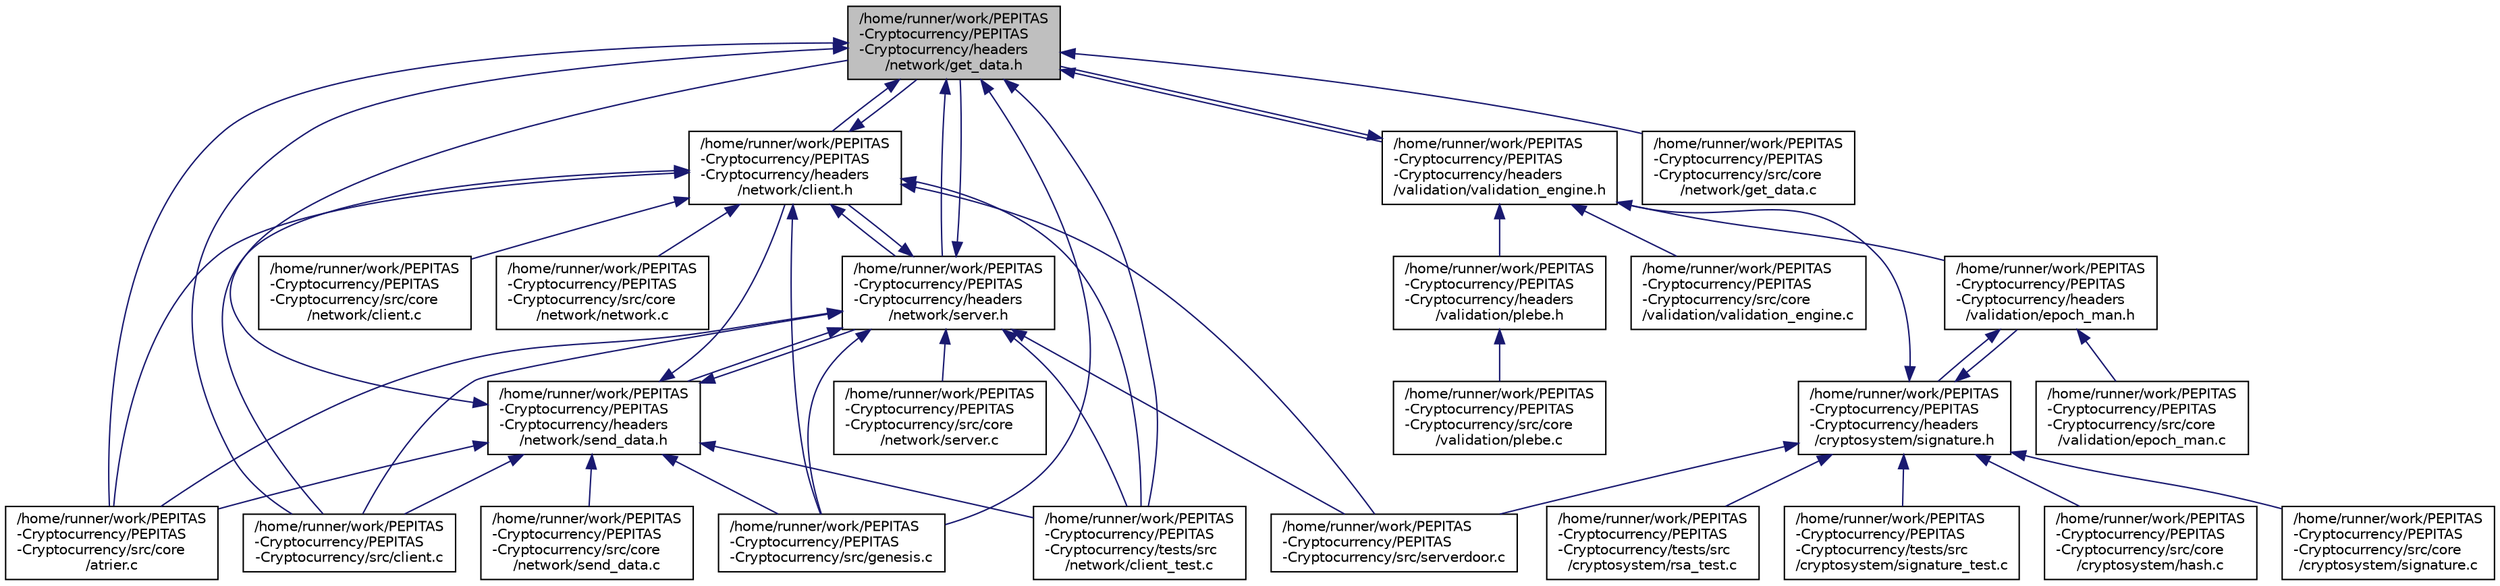 digraph "/home/runner/work/PEPITAS-Cryptocurrency/PEPITAS-Cryptocurrency/headers/network/get_data.h"
{
 // LATEX_PDF_SIZE
  edge [fontname="Helvetica",fontsize="10",labelfontname="Helvetica",labelfontsize="10"];
  node [fontname="Helvetica",fontsize="10",shape=record];
  Node1 [label="/home/runner/work/PEPITAS\l-Cryptocurrency/PEPITAS\l-Cryptocurrency/headers\l/network/get_data.h",height=0.2,width=0.4,color="black", fillcolor="grey75", style="filled", fontcolor="black",tooltip=" "];
  Node1 -> Node2 [dir="back",color="midnightblue",fontsize="10",style="solid",fontname="Helvetica"];
  Node2 [label="/home/runner/work/PEPITAS\l-Cryptocurrency/PEPITAS\l-Cryptocurrency/headers\l/network/client.h",height=0.2,width=0.4,color="black", fillcolor="white", style="filled",URL="$network_2client_8h.html",tooltip=" "];
  Node2 -> Node1 [dir="back",color="midnightblue",fontsize="10",style="solid",fontname="Helvetica"];
  Node2 -> Node3 [dir="back",color="midnightblue",fontsize="10",style="solid",fontname="Helvetica"];
  Node3 [label="/home/runner/work/PEPITAS\l-Cryptocurrency/PEPITAS\l-Cryptocurrency/headers\l/network/server.h",height=0.2,width=0.4,color="black", fillcolor="white", style="filled",URL="$server_8h.html",tooltip=" "];
  Node3 -> Node2 [dir="back",color="midnightblue",fontsize="10",style="solid",fontname="Helvetica"];
  Node3 -> Node1 [dir="back",color="midnightblue",fontsize="10",style="solid",fontname="Helvetica"];
  Node3 -> Node4 [dir="back",color="midnightblue",fontsize="10",style="solid",fontname="Helvetica"];
  Node4 [label="/home/runner/work/PEPITAS\l-Cryptocurrency/PEPITAS\l-Cryptocurrency/headers\l/network/send_data.h",height=0.2,width=0.4,color="black", fillcolor="white", style="filled",URL="$send__data_8h.html",tooltip=" "];
  Node4 -> Node2 [dir="back",color="midnightblue",fontsize="10",style="solid",fontname="Helvetica"];
  Node4 -> Node1 [dir="back",color="midnightblue",fontsize="10",style="solid",fontname="Helvetica"];
  Node4 -> Node3 [dir="back",color="midnightblue",fontsize="10",style="solid",fontname="Helvetica"];
  Node4 -> Node5 [dir="back",color="midnightblue",fontsize="10",style="solid",fontname="Helvetica"];
  Node5 [label="/home/runner/work/PEPITAS\l-Cryptocurrency/PEPITAS\l-Cryptocurrency/src/client.c",height=0.2,width=0.4,color="black", fillcolor="white", style="filled",URL="$client_8c.html",tooltip=" "];
  Node4 -> Node6 [dir="back",color="midnightblue",fontsize="10",style="solid",fontname="Helvetica"];
  Node6 [label="/home/runner/work/PEPITAS\l-Cryptocurrency/PEPITAS\l-Cryptocurrency/src/core\l/atrier.c",height=0.2,width=0.4,color="black", fillcolor="white", style="filled",URL="$atrier_8c.html",tooltip=" "];
  Node4 -> Node7 [dir="back",color="midnightblue",fontsize="10",style="solid",fontname="Helvetica"];
  Node7 [label="/home/runner/work/PEPITAS\l-Cryptocurrency/PEPITAS\l-Cryptocurrency/src/core\l/network/send_data.c",height=0.2,width=0.4,color="black", fillcolor="white", style="filled",URL="$send__data_8c.html",tooltip=" "];
  Node4 -> Node8 [dir="back",color="midnightblue",fontsize="10",style="solid",fontname="Helvetica"];
  Node8 [label="/home/runner/work/PEPITAS\l-Cryptocurrency/PEPITAS\l-Cryptocurrency/src/genesis.c",height=0.2,width=0.4,color="black", fillcolor="white", style="filled",URL="$genesis_8c.html",tooltip=" "];
  Node4 -> Node9 [dir="back",color="midnightblue",fontsize="10",style="solid",fontname="Helvetica"];
  Node9 [label="/home/runner/work/PEPITAS\l-Cryptocurrency/PEPITAS\l-Cryptocurrency/tests/src\l/network/client_test.c",height=0.2,width=0.4,color="black", fillcolor="white", style="filled",URL="$client__test_8c.html",tooltip=" "];
  Node3 -> Node5 [dir="back",color="midnightblue",fontsize="10",style="solid",fontname="Helvetica"];
  Node3 -> Node6 [dir="back",color="midnightblue",fontsize="10",style="solid",fontname="Helvetica"];
  Node3 -> Node10 [dir="back",color="midnightblue",fontsize="10",style="solid",fontname="Helvetica"];
  Node10 [label="/home/runner/work/PEPITAS\l-Cryptocurrency/PEPITAS\l-Cryptocurrency/src/core\l/network/server.c",height=0.2,width=0.4,color="black", fillcolor="white", style="filled",URL="$server_8c.html",tooltip=" "];
  Node3 -> Node8 [dir="back",color="midnightblue",fontsize="10",style="solid",fontname="Helvetica"];
  Node3 -> Node11 [dir="back",color="midnightblue",fontsize="10",style="solid",fontname="Helvetica"];
  Node11 [label="/home/runner/work/PEPITAS\l-Cryptocurrency/PEPITAS\l-Cryptocurrency/src/serverdoor.c",height=0.2,width=0.4,color="black", fillcolor="white", style="filled",URL="$serverdoor_8c.html",tooltip=" "];
  Node3 -> Node9 [dir="back",color="midnightblue",fontsize="10",style="solid",fontname="Helvetica"];
  Node2 -> Node5 [dir="back",color="midnightblue",fontsize="10",style="solid",fontname="Helvetica"];
  Node2 -> Node6 [dir="back",color="midnightblue",fontsize="10",style="solid",fontname="Helvetica"];
  Node2 -> Node12 [dir="back",color="midnightblue",fontsize="10",style="solid",fontname="Helvetica"];
  Node12 [label="/home/runner/work/PEPITAS\l-Cryptocurrency/PEPITAS\l-Cryptocurrency/src/core\l/network/client.c",height=0.2,width=0.4,color="black", fillcolor="white", style="filled",URL="$core_2network_2client_8c.html",tooltip=" "];
  Node2 -> Node13 [dir="back",color="midnightblue",fontsize="10",style="solid",fontname="Helvetica"];
  Node13 [label="/home/runner/work/PEPITAS\l-Cryptocurrency/PEPITAS\l-Cryptocurrency/src/core\l/network/network.c",height=0.2,width=0.4,color="black", fillcolor="white", style="filled",URL="$network_8c.html",tooltip=" "];
  Node2 -> Node8 [dir="back",color="midnightblue",fontsize="10",style="solid",fontname="Helvetica"];
  Node2 -> Node11 [dir="back",color="midnightblue",fontsize="10",style="solid",fontname="Helvetica"];
  Node2 -> Node9 [dir="back",color="midnightblue",fontsize="10",style="solid",fontname="Helvetica"];
  Node1 -> Node3 [dir="back",color="midnightblue",fontsize="10",style="solid",fontname="Helvetica"];
  Node1 -> Node14 [dir="back",color="midnightblue",fontsize="10",style="solid",fontname="Helvetica"];
  Node14 [label="/home/runner/work/PEPITAS\l-Cryptocurrency/PEPITAS\l-Cryptocurrency/headers\l/validation/validation_engine.h",height=0.2,width=0.4,color="black", fillcolor="white", style="filled",URL="$validation__engine_8h.html",tooltip=" "];
  Node14 -> Node1 [dir="back",color="midnightblue",fontsize="10",style="solid",fontname="Helvetica"];
  Node14 -> Node15 [dir="back",color="midnightblue",fontsize="10",style="solid",fontname="Helvetica"];
  Node15 [label="/home/runner/work/PEPITAS\l-Cryptocurrency/PEPITAS\l-Cryptocurrency/headers\l/validation/epoch_man.h",height=0.2,width=0.4,color="black", fillcolor="white", style="filled",URL="$epoch__man_8h.html",tooltip=" "];
  Node15 -> Node16 [dir="back",color="midnightblue",fontsize="10",style="solid",fontname="Helvetica"];
  Node16 [label="/home/runner/work/PEPITAS\l-Cryptocurrency/PEPITAS\l-Cryptocurrency/headers\l/cryptosystem/signature.h",height=0.2,width=0.4,color="black", fillcolor="white", style="filled",URL="$signature_8h.html",tooltip=" "];
  Node16 -> Node15 [dir="back",color="midnightblue",fontsize="10",style="solid",fontname="Helvetica"];
  Node16 -> Node14 [dir="back",color="midnightblue",fontsize="10",style="solid",fontname="Helvetica"];
  Node16 -> Node17 [dir="back",color="midnightblue",fontsize="10",style="solid",fontname="Helvetica"];
  Node17 [label="/home/runner/work/PEPITAS\l-Cryptocurrency/PEPITAS\l-Cryptocurrency/src/core\l/cryptosystem/hash.c",height=0.2,width=0.4,color="black", fillcolor="white", style="filled",URL="$hash_8c.html",tooltip=" "];
  Node16 -> Node18 [dir="back",color="midnightblue",fontsize="10",style="solid",fontname="Helvetica"];
  Node18 [label="/home/runner/work/PEPITAS\l-Cryptocurrency/PEPITAS\l-Cryptocurrency/src/core\l/cryptosystem/signature.c",height=0.2,width=0.4,color="black", fillcolor="white", style="filled",URL="$signature_8c.html",tooltip=" "];
  Node16 -> Node11 [dir="back",color="midnightblue",fontsize="10",style="solid",fontname="Helvetica"];
  Node16 -> Node19 [dir="back",color="midnightblue",fontsize="10",style="solid",fontname="Helvetica"];
  Node19 [label="/home/runner/work/PEPITAS\l-Cryptocurrency/PEPITAS\l-Cryptocurrency/tests/src\l/cryptosystem/rsa_test.c",height=0.2,width=0.4,color="black", fillcolor="white", style="filled",URL="$rsa__test_8c.html",tooltip=" "];
  Node16 -> Node20 [dir="back",color="midnightblue",fontsize="10",style="solid",fontname="Helvetica"];
  Node20 [label="/home/runner/work/PEPITAS\l-Cryptocurrency/PEPITAS\l-Cryptocurrency/tests/src\l/cryptosystem/signature_test.c",height=0.2,width=0.4,color="black", fillcolor="white", style="filled",URL="$signature__test_8c.html",tooltip=" "];
  Node15 -> Node21 [dir="back",color="midnightblue",fontsize="10",style="solid",fontname="Helvetica"];
  Node21 [label="/home/runner/work/PEPITAS\l-Cryptocurrency/PEPITAS\l-Cryptocurrency/src/core\l/validation/epoch_man.c",height=0.2,width=0.4,color="black", fillcolor="white", style="filled",URL="$epoch__man_8c.html",tooltip=" "];
  Node14 -> Node22 [dir="back",color="midnightblue",fontsize="10",style="solid",fontname="Helvetica"];
  Node22 [label="/home/runner/work/PEPITAS\l-Cryptocurrency/PEPITAS\l-Cryptocurrency/headers\l/validation/plebe.h",height=0.2,width=0.4,color="black", fillcolor="white", style="filled",URL="$plebe_8h.html",tooltip=" "];
  Node22 -> Node23 [dir="back",color="midnightblue",fontsize="10",style="solid",fontname="Helvetica"];
  Node23 [label="/home/runner/work/PEPITAS\l-Cryptocurrency/PEPITAS\l-Cryptocurrency/src/core\l/validation/plebe.c",height=0.2,width=0.4,color="black", fillcolor="white", style="filled",URL="$plebe_8c.html",tooltip=" "];
  Node14 -> Node24 [dir="back",color="midnightblue",fontsize="10",style="solid",fontname="Helvetica"];
  Node24 [label="/home/runner/work/PEPITAS\l-Cryptocurrency/PEPITAS\l-Cryptocurrency/src/core\l/validation/validation_engine.c",height=0.2,width=0.4,color="black", fillcolor="white", style="filled",URL="$validation__engine_8c.html",tooltip=" "];
  Node1 -> Node5 [dir="back",color="midnightblue",fontsize="10",style="solid",fontname="Helvetica"];
  Node1 -> Node6 [dir="back",color="midnightblue",fontsize="10",style="solid",fontname="Helvetica"];
  Node1 -> Node25 [dir="back",color="midnightblue",fontsize="10",style="solid",fontname="Helvetica"];
  Node25 [label="/home/runner/work/PEPITAS\l-Cryptocurrency/PEPITAS\l-Cryptocurrency/src/core\l/network/get_data.c",height=0.2,width=0.4,color="black", fillcolor="white", style="filled",URL="$get__data_8c.html",tooltip=" "];
  Node1 -> Node8 [dir="back",color="midnightblue",fontsize="10",style="solid",fontname="Helvetica"];
  Node1 -> Node9 [dir="back",color="midnightblue",fontsize="10",style="solid",fontname="Helvetica"];
}
